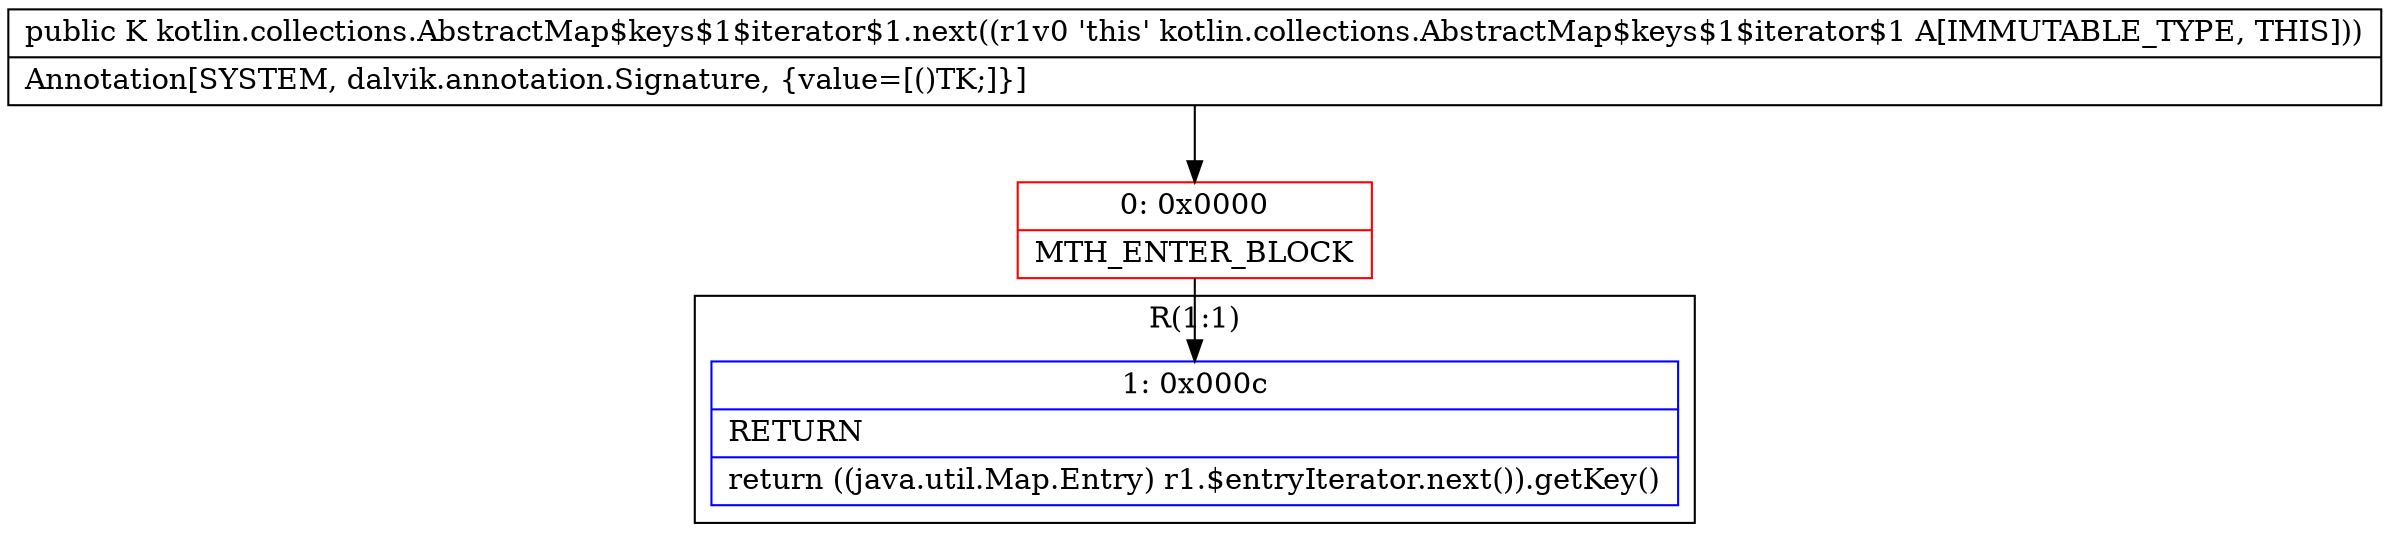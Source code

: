 digraph "CFG forkotlin.collections.AbstractMap$keys$1$iterator$1.next()Ljava\/lang\/Object;" {
subgraph cluster_Region_650442984 {
label = "R(1:1)";
node [shape=record,color=blue];
Node_1 [shape=record,label="{1\:\ 0x000c|RETURN\l|return ((java.util.Map.Entry) r1.$entryIterator.next()).getKey()\l}"];
}
Node_0 [shape=record,color=red,label="{0\:\ 0x0000|MTH_ENTER_BLOCK\l}"];
MethodNode[shape=record,label="{public K kotlin.collections.AbstractMap$keys$1$iterator$1.next((r1v0 'this' kotlin.collections.AbstractMap$keys$1$iterator$1 A[IMMUTABLE_TYPE, THIS]))  | Annotation[SYSTEM, dalvik.annotation.Signature, \{value=[()TK;]\}]\l}"];
MethodNode -> Node_0;
Node_0 -> Node_1;
}

